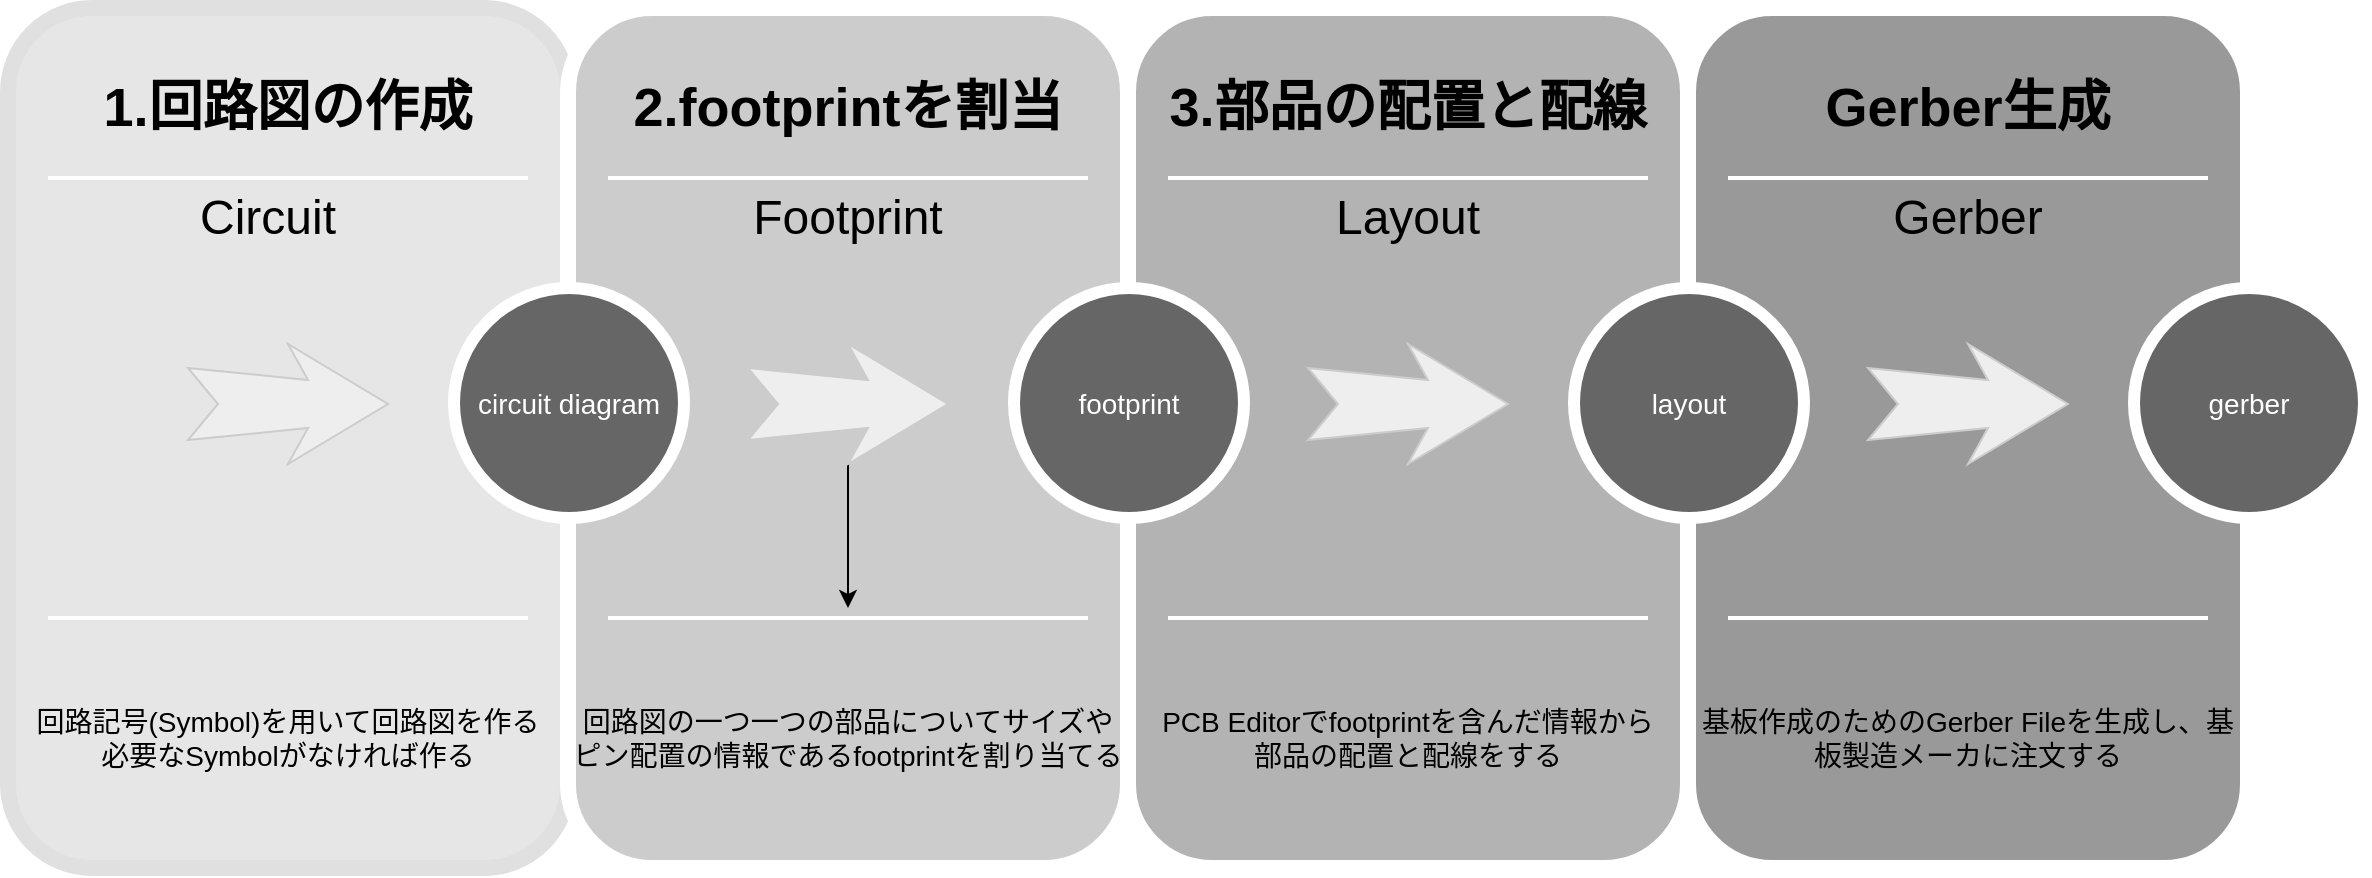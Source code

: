 <mxfile version="20.8.16" type="device"><diagram name="Page-1" id="12e1b939-464a-85fe-373e-61e167be1490"><mxGraphModel dx="1221" dy="928" grid="1" gridSize="10" guides="1" tooltips="1" connect="1" arrows="1" fold="1" page="1" pageScale="1.5" pageWidth="1169" pageHeight="826" background="none" math="0" shadow="0"><root><mxCell id="0"/><mxCell id="1" parent="0"/><mxCell id="60da8b9f42644d3a-2" value="" style="whiteSpace=wrap;html=1;rounded=1;shadow=0;strokeWidth=8;fontSize=20;align=center;fillColor=#E6E6E6;strokeColor=#E0E0E0;" parent="1" vertex="1"><mxGeometry x="20" y="20" width="280" height="430" as="geometry"/></mxCell><mxCell id="60da8b9f42644d3a-3" value="&lt;font color=&quot;#000000&quot;&gt;1.回路図の作成&lt;/font&gt;" style="text;html=1;strokeColor=none;fillColor=none;align=center;verticalAlign=middle;whiteSpace=wrap;rounded=0;shadow=0;fontSize=27;fontColor=#FFFFFF;fontStyle=1" parent="1" vertex="1"><mxGeometry x="20" y="40" width="280" height="60" as="geometry"/></mxCell><mxCell id="60da8b9f42644d3a-4" value="回路記号(Symbol)を用いて回路図を作る&lt;br&gt;必要なSymbolがなければ作る" style="text;html=1;strokeColor=none;fillColor=none;align=center;verticalAlign=middle;whiteSpace=wrap;rounded=0;shadow=0;fontSize=14;fontColor=#000000;" parent="1" vertex="1"><mxGeometry x="20" y="340" width="280" height="90" as="geometry"/></mxCell><mxCell id="60da8b9f42644d3a-6" value="" style="line;strokeWidth=2;html=1;rounded=0;shadow=0;fontSize=27;align=center;fillColor=none;strokeColor=#FFFFFF;" parent="1" vertex="1"><mxGeometry x="40" y="100" width="240" height="10" as="geometry"/></mxCell><mxCell id="60da8b9f42644d3a-7" value="" style="line;strokeWidth=2;html=1;rounded=0;shadow=0;fontSize=27;align=center;fillColor=none;strokeColor=#FFFFFF;" parent="1" vertex="1"><mxGeometry x="40" y="320" width="240" height="10" as="geometry"/></mxCell><mxCell id="60da8b9f42644d3a-9" value="" style="html=1;shadow=0;dashed=0;align=center;verticalAlign=middle;shape=mxgraph.arrows2.stylisedArrow;dy=0.6;dx=40;notch=15;feather=0.4;rounded=0;strokeWidth=1;fontSize=27;fillColor=#eeeeee;strokeColor=#CCCCCC;" parent="1" vertex="1"><mxGeometry x="110" y="188" width="100" height="60" as="geometry"/></mxCell><mxCell id="60da8b9f42644d3a-17" value="" style="whiteSpace=wrap;html=1;rounded=1;shadow=0;strokeWidth=8;fontSize=20;align=center;fillColor=#CCCCCC;strokeColor=#FFFFFF;" parent="1" vertex="1"><mxGeometry x="300" y="20" width="280" height="430" as="geometry"/></mxCell><mxCell id="60da8b9f42644d3a-18" value="2.footprintを割当" style="text;html=1;strokeColor=none;fillColor=none;align=center;verticalAlign=middle;whiteSpace=wrap;rounded=0;shadow=0;fontSize=27;fontColor=#000000;fontStyle=1" parent="1" vertex="1"><mxGeometry x="300" y="40" width="280" height="60" as="geometry"/></mxCell><mxCell id="60da8b9f42644d3a-19" value="回路図の一つ一つの部品についてサイズやピン配置の情報であるfootprintを割り当てる" style="text;html=1;strokeColor=none;fillColor=none;align=center;verticalAlign=middle;whiteSpace=wrap;rounded=0;shadow=0;fontSize=14;fontColor=#000000;" parent="1" vertex="1"><mxGeometry x="300" y="340" width="280" height="90" as="geometry"/></mxCell><mxCell id="60da8b9f42644d3a-20" value="" style="line;strokeWidth=2;html=1;rounded=0;shadow=0;fontSize=27;align=center;fillColor=none;strokeColor=#FFFFFF;" parent="1" vertex="1"><mxGeometry x="320" y="100" width="240" height="10" as="geometry"/></mxCell><mxCell id="60da8b9f42644d3a-21" value="" style="line;strokeWidth=2;html=1;rounded=0;shadow=0;fontSize=27;align=center;fillColor=none;strokeColor=#FFFFFF;" parent="1" vertex="1"><mxGeometry x="320" y="320" width="240" height="10" as="geometry"/></mxCell><mxCell id="60da8b9f42644d3a-22" value="circuit diagram" style="ellipse;whiteSpace=wrap;html=1;rounded=0;shadow=0;strokeWidth=6;fontSize=14;align=center;fillColor=#666666;strokeColor=#FFFFFF;fontColor=#FFFFFF;" parent="1" vertex="1"><mxGeometry x="243" y="160" width="115" height="115" as="geometry"/></mxCell><mxCell id="8tzzLPFznyatfT_ZAQBf-1" value="" style="edgeStyle=orthogonalEdgeStyle;rounded=0;orthogonalLoop=1;jettySize=auto;html=1;" parent="1" source="60da8b9f42644d3a-23" target="60da8b9f42644d3a-21" edge="1"><mxGeometry relative="1" as="geometry"/></mxCell><mxCell id="60da8b9f42644d3a-23" value="" style="html=1;shadow=0;dashed=0;align=center;verticalAlign=middle;shape=mxgraph.arrows2.stylisedArrow;dy=0.6;dx=40;notch=15;feather=0.4;rounded=0;strokeWidth=1;fontSize=27;fillColor=#eeeeee;strokeColor=#CCCCCC;" parent="1" vertex="1"><mxGeometry x="390" y="188" width="100" height="60" as="geometry"/></mxCell><mxCell id="60da8b9f42644d3a-24" value="" style="whiteSpace=wrap;html=1;rounded=1;shadow=0;strokeWidth=8;fontSize=20;align=center;fillColor=#B3B3B3;strokeColor=#FFFFFF;" parent="1" vertex="1"><mxGeometry x="580" y="20" width="280" height="430" as="geometry"/></mxCell><mxCell id="60da8b9f42644d3a-25" value="3.部品の配置と配線" style="text;html=1;strokeColor=none;fillColor=none;align=center;verticalAlign=middle;whiteSpace=wrap;rounded=0;shadow=0;fontSize=27;fontColor=#000000;fontStyle=1" parent="1" vertex="1"><mxGeometry x="580" y="40" width="280" height="60" as="geometry"/></mxCell><mxCell id="60da8b9f42644d3a-26" value="PCB Editorでfootprintを含んだ情報から&lt;br&gt;部品の配置と配線をする" style="text;html=1;strokeColor=none;fillColor=none;align=center;verticalAlign=middle;whiteSpace=wrap;rounded=0;shadow=0;fontSize=14;fontColor=#000000;" parent="1" vertex="1"><mxGeometry x="580" y="340" width="280" height="90" as="geometry"/></mxCell><mxCell id="60da8b9f42644d3a-27" value="" style="line;strokeWidth=2;html=1;rounded=0;shadow=0;fontSize=27;align=center;fillColor=none;strokeColor=#FFFFFF;" parent="1" vertex="1"><mxGeometry x="600" y="100" width="240" height="10" as="geometry"/></mxCell><mxCell id="60da8b9f42644d3a-28" value="" style="line;strokeWidth=2;html=1;rounded=0;shadow=0;fontSize=27;align=center;fillColor=none;strokeColor=#FFFFFF;" parent="1" vertex="1"><mxGeometry x="600" y="320" width="240" height="10" as="geometry"/></mxCell><mxCell id="60da8b9f42644d3a-29" value="footprint" style="ellipse;whiteSpace=wrap;html=1;rounded=0;shadow=0;strokeWidth=6;fontSize=14;align=center;fillColor=#666666;strokeColor=#FFFFFF;fontColor=#FFFFFF;" parent="1" vertex="1"><mxGeometry x="523" y="160" width="115" height="115" as="geometry"/></mxCell><mxCell id="60da8b9f42644d3a-30" value="" style="html=1;shadow=0;dashed=0;align=center;verticalAlign=middle;shape=mxgraph.arrows2.stylisedArrow;dy=0.6;dx=40;notch=15;feather=0.4;rounded=0;strokeWidth=1;fontSize=27;fillColor=#eeeeee;strokeColor=#CCCCCC;" parent="1" vertex="1"><mxGeometry x="670" y="188" width="100" height="60" as="geometry"/></mxCell><mxCell id="60da8b9f42644d3a-31" value="" style="whiteSpace=wrap;html=1;rounded=1;shadow=0;strokeWidth=8;fontSize=20;align=center;fillColor=#999999;strokeColor=#FFFFFF;" parent="1" vertex="1"><mxGeometry x="860" y="20" width="280" height="430" as="geometry"/></mxCell><mxCell id="60da8b9f42644d3a-32" value="Gerber生成" style="text;html=1;strokeColor=none;fillColor=none;align=center;verticalAlign=middle;whiteSpace=wrap;rounded=0;shadow=0;fontSize=27;fontColor=#000000;fontStyle=1" parent="1" vertex="1"><mxGeometry x="860" y="40" width="280" height="60" as="geometry"/></mxCell><mxCell id="60da8b9f42644d3a-33" value="基板作成のためのGerber Fileを生成し、基板製造メーカに注文する" style="text;html=1;strokeColor=none;fillColor=none;align=center;verticalAlign=middle;whiteSpace=wrap;rounded=0;shadow=0;fontSize=14;fontColor=#000000;" parent="1" vertex="1"><mxGeometry x="860" y="340" width="280" height="90" as="geometry"/></mxCell><mxCell id="60da8b9f42644d3a-34" value="" style="line;strokeWidth=2;html=1;rounded=0;shadow=0;fontSize=27;align=center;fillColor=none;strokeColor=#FFFFFF;" parent="1" vertex="1"><mxGeometry x="880" y="100" width="240" height="10" as="geometry"/></mxCell><mxCell id="60da8b9f42644d3a-35" value="" style="line;strokeWidth=2;html=1;rounded=0;shadow=0;fontSize=27;align=center;fillColor=none;strokeColor=#FFFFFF;" parent="1" vertex="1"><mxGeometry x="880" y="320" width="240" height="10" as="geometry"/></mxCell><mxCell id="60da8b9f42644d3a-36" value="layout" style="ellipse;whiteSpace=wrap;html=1;rounded=0;shadow=0;strokeWidth=6;fontSize=14;align=center;fillColor=#666666;strokeColor=#FFFFFF;fontColor=#FFFFFF;" parent="1" vertex="1"><mxGeometry x="803" y="160" width="115" height="115" as="geometry"/></mxCell><mxCell id="60da8b9f42644d3a-37" value="" style="html=1;shadow=0;dashed=0;align=center;verticalAlign=middle;shape=mxgraph.arrows2.stylisedArrow;dy=0.6;dx=40;notch=15;feather=0.4;rounded=0;strokeWidth=1;fontSize=27;fillColor=#eeeeee;strokeColor=#CCCCCC;" parent="1" vertex="1"><mxGeometry x="950" y="188" width="100" height="60" as="geometry"/></mxCell><mxCell id="60da8b9f42644d3a-38" value="gerber" style="ellipse;whiteSpace=wrap;html=1;rounded=0;shadow=0;strokeWidth=6;fontSize=14;align=center;fillColor=#666666;strokeColor=#FFFFFF;fontColor=#FFFFFF;" parent="1" vertex="1"><mxGeometry x="1083" y="160" width="115" height="115" as="geometry"/></mxCell><mxCell id="l27ZzfFJkDp25y9eHGK1-1" value="Circuit" style="text;html=1;strokeColor=none;fillColor=none;align=center;verticalAlign=middle;whiteSpace=wrap;rounded=0;fontSize=24;" vertex="1" parent="1"><mxGeometry x="120" y="110" width="60" height="30" as="geometry"/></mxCell><mxCell id="l27ZzfFJkDp25y9eHGK1-2" value="Layout" style="text;html=1;strokeColor=none;fillColor=none;align=center;verticalAlign=middle;whiteSpace=wrap;rounded=0;fontSize=24;" vertex="1" parent="1"><mxGeometry x="690" y="110" width="60" height="30" as="geometry"/></mxCell><mxCell id="l27ZzfFJkDp25y9eHGK1-3" value="Footprint" style="text;html=1;strokeColor=none;fillColor=none;align=center;verticalAlign=middle;whiteSpace=wrap;rounded=0;fontSize=24;" vertex="1" parent="1"><mxGeometry x="410" y="110" width="60" height="30" as="geometry"/></mxCell><mxCell id="l27ZzfFJkDp25y9eHGK1-4" value="Gerber" style="text;html=1;strokeColor=none;fillColor=none;align=center;verticalAlign=middle;whiteSpace=wrap;rounded=0;fontSize=24;" vertex="1" parent="1"><mxGeometry x="970" y="110" width="60" height="30" as="geometry"/></mxCell></root></mxGraphModel></diagram></mxfile>